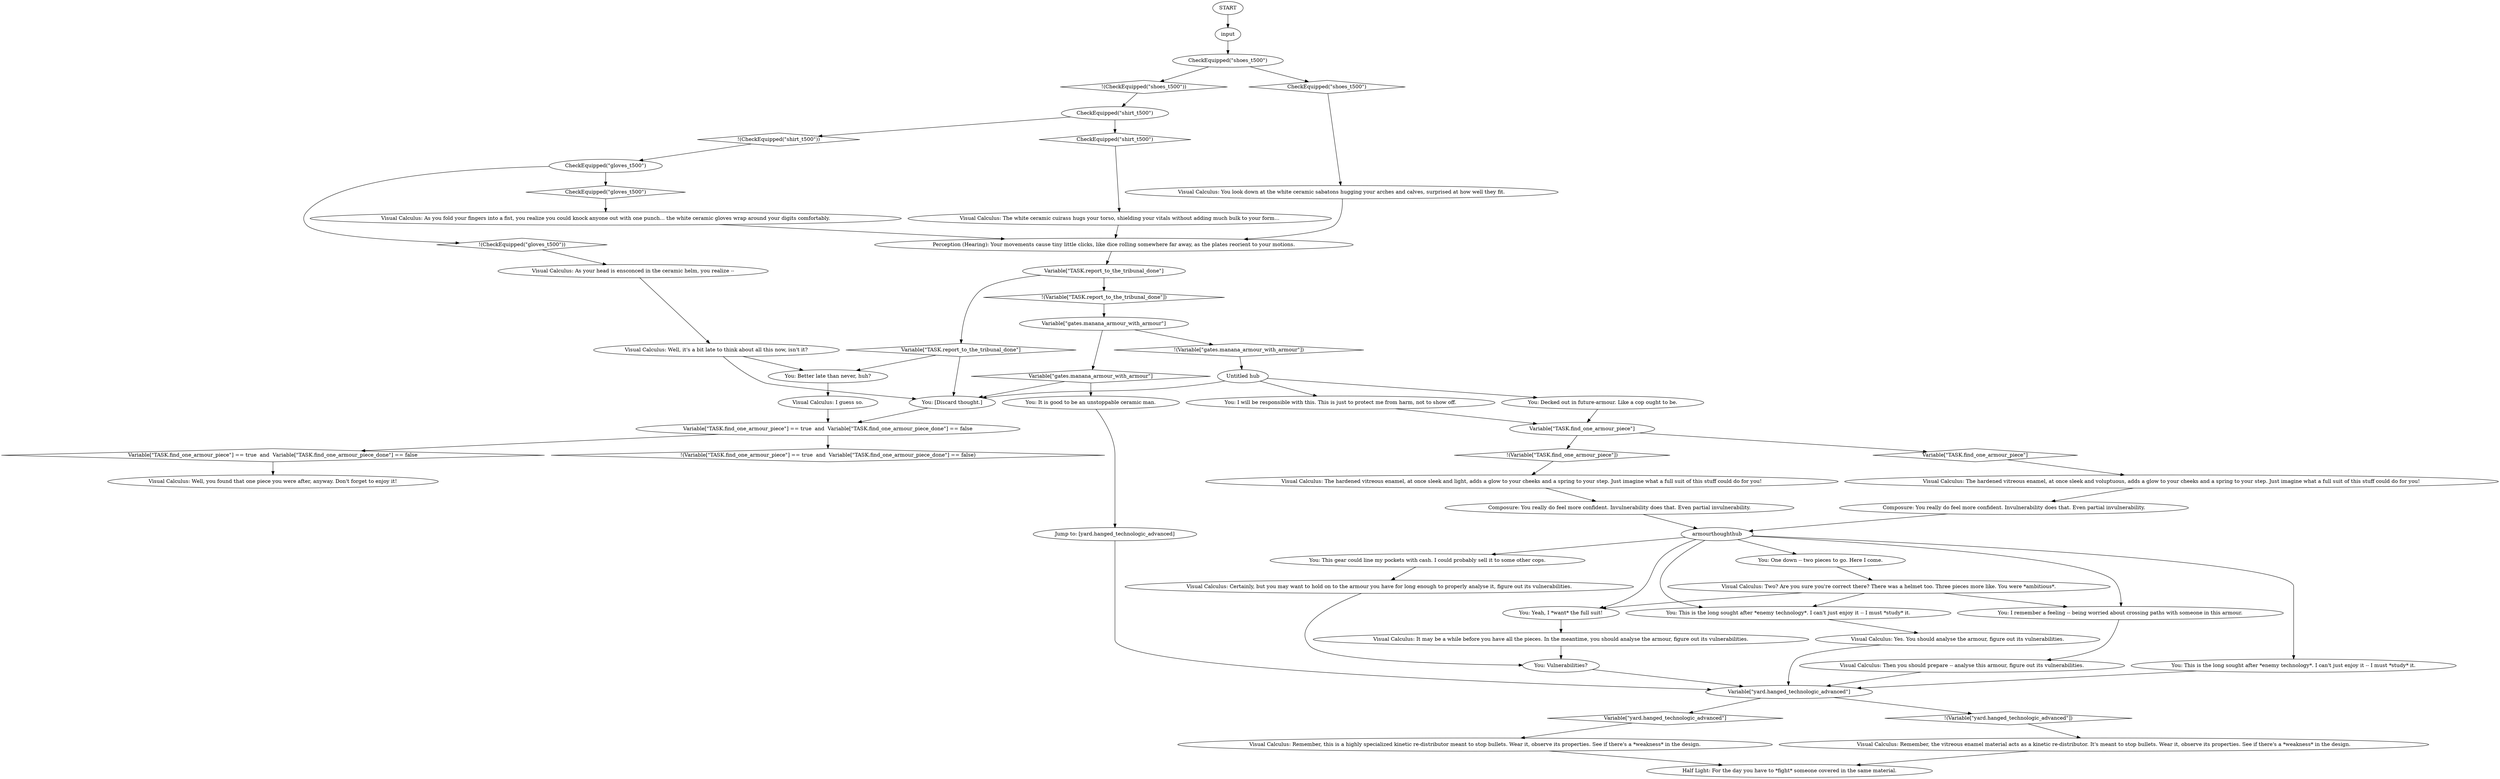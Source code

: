 # THOUGHT / FAIRWEATHER T-500
# Visual Calculus wants you to research Enemy Technology. Get it after equipping any piece of the dead man's armour.
# ==================================================
digraph G {
	  0 [label="START"];
	  1 [label="input"];
	  2 [label="Visual Calculus: The white ceramic cuirass hugs your torso, shielding your vitals without adding much bulk to your form..."];
	  3 [label="Visual Calculus: Certainly, but you may want to hold on to the armour you have for long enough to properly analyse it, figure out its vulnerabilities."];
	  4 [label="Visual Calculus: Remember, this is a highly specialized kinetic re-distributor meant to stop bullets. Wear it, observe its properties. See if there's a *weakness* in the design."];
	  5 [label="Perception (Hearing): Your movements cause tiny little clicks, like dice rolling somewhere far away, as the plates reorient to your motions."];
	  6 [label="Variable[\"TASK.find_one_armour_piece\"]"];
	  7 [label="Variable[\"TASK.find_one_armour_piece\"]", shape=diamond];
	  8 [label="!(Variable[\"TASK.find_one_armour_piece\"])", shape=diamond];
	  9 [label="Visual Calculus: Two? Are you sure you're correct there? There was a helmet too. Three pieces more like. You were *ambitious*."];
	  10 [label="Visual Calculus: Well, it's a bit late to think about all this now, isn't it?"];
	  11 [label="Visual Calculus: As you fold your fingers into a fist, you realize you could knock anyone out with one punch... the white ceramic gloves wrap around your digits comfortably."];
	  12 [label="You: I remember a feeling -- being worried about crossing paths with someone in this armour."];
	  13 [label="You: This gear could line my pockets with cash. I could probably sell it to some other cops."];
	  14 [label="You: [Discard thought.]"];
	  15 [label="Variable[\"TASK.find_one_armour_piece\"] == true  and  Variable[\"TASK.find_one_armour_piece_done\"] == false"];
	  16 [label="Variable[\"TASK.find_one_armour_piece\"] == true  and  Variable[\"TASK.find_one_armour_piece_done\"] == false", shape=diamond];
	  17 [label="!(Variable[\"TASK.find_one_armour_piece\"] == true  and  Variable[\"TASK.find_one_armour_piece_done\"] == false)", shape=diamond];
	  18 [label="Variable[\"yard.hanged_technologic_advanced\"]"];
	  19 [label="Variable[\"yard.hanged_technologic_advanced\"]", shape=diamond];
	  20 [label="!(Variable[\"yard.hanged_technologic_advanced\"])", shape=diamond];
	  21 [label="You: Vulnerabilities?"];
	  22 [label="Visual Calculus: I guess so."];
	  23 [label="Visual Calculus: Remember, the vitreous enamel material acts as a kinetic re-distributor. It's meant to stop bullets. Wear it, observe its properties. See if there's a *weakness* in the design."];
	  24 [label="Jump to: [yard.hanged_technologic_advanced]"];
	  25 [label="armourthoughthub"];
	  26 [label="Visual Calculus: It may be a while before you have all the pieces. In the meantime, you should analyse the armour, figure out its vulnerabilities."];
	  27 [label="You: This is the long sought after *enemy technology*. I can't just enjoy it -- I must *study* it."];
	  28 [label="CheckEquipped(\"shoes_t500\")"];
	  29 [label="CheckEquipped(\"shoes_t500\")", shape=diamond];
	  30 [label="!(CheckEquipped(\"shoes_t500\"))", shape=diamond];
	  31 [label="Composure: You really do feel more confident. Invulnerability does that. Even partial invulnerability."];
	  32 [label="Visual Calculus: Yes. You should analyse the armour, figure out its vulnerabilities."];
	  33 [label="Visual Calculus: Well, you found that one piece you were after, anyway. Don't forget to enjoy it!"];
	  34 [label="You: It is good to be an unstoppable ceramic man."];
	  35 [label="CheckEquipped(\"shirt_t500\")"];
	  36 [label="CheckEquipped(\"shirt_t500\")", shape=diamond];
	  37 [label="!(CheckEquipped(\"shirt_t500\"))", shape=diamond];
	  38 [label="Variable[\"TASK.report_to_the_tribunal_done\"]"];
	  39 [label="Variable[\"TASK.report_to_the_tribunal_done\"]", shape=diamond];
	  40 [label="!(Variable[\"TASK.report_to_the_tribunal_done\"])", shape=diamond];
	  41 [label="You: Decked out in future-armour. Like a cop ought to be."];
	  43 [label="Variable[\"gates.manana_armour_with_armour\"]"];
	  44 [label="Variable[\"gates.manana_armour_with_armour\"]", shape=diamond];
	  45 [label="!(Variable[\"gates.manana_armour_with_armour\"])", shape=diamond];
	  46 [label="Visual Calculus: You look down at the white ceramic sabatons hugging your arches and calves, surprised at how well they fit."];
	  47 [label="Visual Calculus: Then you should prepare -- analyse this armour, figure out its vulnerabilities."];
	  48 [label="Composure: You really do feel more confident. Invulnerability does that. Even partial invulnerability."];
	  49 [label="CheckEquipped(\"gloves_t500\")"];
	  50 [label="CheckEquipped(\"gloves_t500\")", shape=diamond];
	  51 [label="!(CheckEquipped(\"gloves_t500\"))", shape=diamond];
	  52 [label="Visual Calculus: The hardened vitreous enamel, at once sleek and light, adds a glow to your cheeks and a spring to your step. Just imagine what a full suit of this stuff could do for you!"];
	  53 [label="You: Yeah, I *want* the full suit!"];
	  54 [label="You: One down -- two pieces to go. Here I come."];
	  55 [label="Visual Calculus: As your head is ensconced in the ceramic helm, you realize --"];
	  56 [label="You: Better late than never, huh?"];
	  57 [label="Visual Calculus: The hardened vitreous enamel, at once sleek and voluptuous, adds a glow to your cheeks and a spring to your step. Just imagine what a full suit of this stuff could do for you!"];
	  58 [label="Untitled hub"];
	  59 [label="You: I will be responsible with this. This is just to protect me from harm, not to show off."];
	  60 [label="You: This is the long sought after *enemy technology*. I can't just enjoy it -- I must *study* it."];
	  61 [label="Half Light: For the day you have to *fight* someone covered in the same material."];
	  0 -> 1
	  1 -> 28
	  2 -> 5
	  3 -> 21
	  4 -> 61
	  5 -> 38
	  6 -> 8
	  6 -> 7
	  7 -> 57
	  8 -> 52
	  9 -> 27
	  9 -> 12
	  9 -> 53
	  10 -> 56
	  10 -> 14
	  11 -> 5
	  12 -> 47
	  13 -> 3
	  14 -> 15
	  15 -> 16
	  15 -> 17
	  16 -> 33
	  18 -> 19
	  18 -> 20
	  19 -> 4
	  20 -> 23
	  21 -> 18
	  22 -> 15
	  23 -> 61
	  24 -> 18
	  25 -> 12
	  25 -> 13
	  25 -> 53
	  25 -> 54
	  25 -> 27
	  25 -> 60
	  26 -> 21
	  27 -> 32
	  28 -> 29
	  28 -> 30
	  29 -> 46
	  30 -> 35
	  31 -> 25
	  32 -> 18
	  34 -> 24
	  35 -> 36
	  35 -> 37
	  36 -> 2
	  37 -> 49
	  38 -> 40
	  38 -> 39
	  39 -> 56
	  39 -> 14
	  40 -> 43
	  41 -> 6
	  43 -> 44
	  43 -> 45
	  44 -> 34
	  44 -> 14
	  45 -> 58
	  46 -> 5
	  47 -> 18
	  48 -> 25
	  49 -> 50
	  49 -> 51
	  50 -> 11
	  51 -> 55
	  52 -> 48
	  53 -> 26
	  54 -> 9
	  55 -> 10
	  56 -> 22
	  57 -> 31
	  58 -> 41
	  58 -> 59
	  58 -> 14
	  59 -> 6
	  60 -> 18
}

